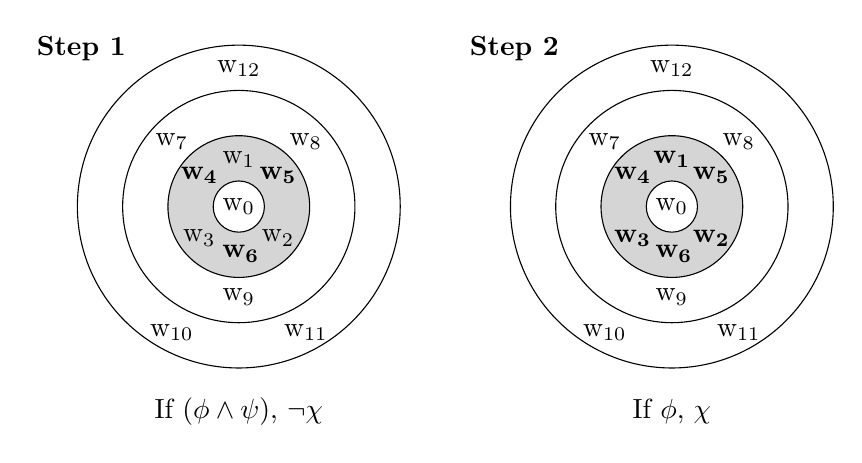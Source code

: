\begin{tikzpicture}
%Coordinate
	\coordinate (O) at (0,0);
    \node at (-2,2) {\textbf{Step 1}};
%Circles
	\draw[fill=white] (O) circle (2.05);
	\draw[fill=white] (O) circle (1.475);
	\draw[fill=gray!33] (O) circle (0.9);
	\draw[fill=white] (O) circle (0.325)node {w\textsubscript{0}};

%First ring
	\node at (0,0.6) {w\textsubscript{1}};
	\node at (0.5,-0.4) {w\textsubscript{2}};
	\node at (-0.5,-0.4) {w\textsubscript{3}};
	
%Second ring
\node at (0.025,-0.6) {\textbf{w\textsubscript{6}}};
		\node at (-0.5,0.4) {\textbf{w\textsubscript{4}}};
		\node at (0.5,0.4) {\textbf{w\textsubscript{5}}};
		
	\node at (-0.85,0.825) {w\textsubscript{7}};
	\node at (0.85,0.825) {w\textsubscript{8}};
	\node at (0,-1.15) {w\textsubscript{9}};
	
%Second ring
	\node at (-0.85,-1.6) {w\textsubscript{10}};
	\node at (0.85,-1.6) {w\textsubscript{11}};
	\node at (0,1.75) {w\textsubscript{12}};
	
	\node at (0,-2.6) {If $(\phi\land\psi)$, $\neg\chi$};
	
	%\draw[line width=1mm,>={Triangle[length=3mm,width=3mm]},->] (2.25,0) -- (3.3,0);
	
	\begin{scope}[xshift=5.5cm]
		%Coordinate
		\coordinate (O) at (0,0);
        \node at (-2,2) {\textbf{Step 2}};
%Circles
    \draw[fill=white] (O) circle (2.05);
	\draw[fill=white] (O) circle (1.475);
	\draw[fill=gray!33] (O) circle (0.9);
	\draw[fill=white] (O) circle (0.325)node {w\textsubscript{0}};

%First ring
	\node at (0,0.6) {\textbf{w\textsubscript{1}}};
	\node at (0.5,-0.4) {\textbf{w\textsubscript{2}}};
	\node at (-0.5,-0.4) {\textbf{w\textsubscript{3}}};
	
%Second ring
\node at (0.025,-0.6) {\textbf{w\textsubscript{6}}};
		\node at (-0.5,0.4) {\textbf{w\textsubscript{4}}};
		\node at (0.5,0.4) {\textbf{w\textsubscript{5}}};
		
	\node at (-0.85,0.825) {w\textsubscript{7}};
	\node at (0.85,0.825) {w\textsubscript{8}};
	\node at (0,-1.15) {w\textsubscript{9}};
	
%Second ring
	\node at (-0.85,-1.6) {w\textsubscript{10}};
	\node at (0.85,-1.6) {w\textsubscript{11}};
	\node at (0,1.75) {w\textsubscript{12}};
	
	\node at (0,-2.6) {If $\phi$, $\chi$};
	\end{scope}
\end{tikzpicture}